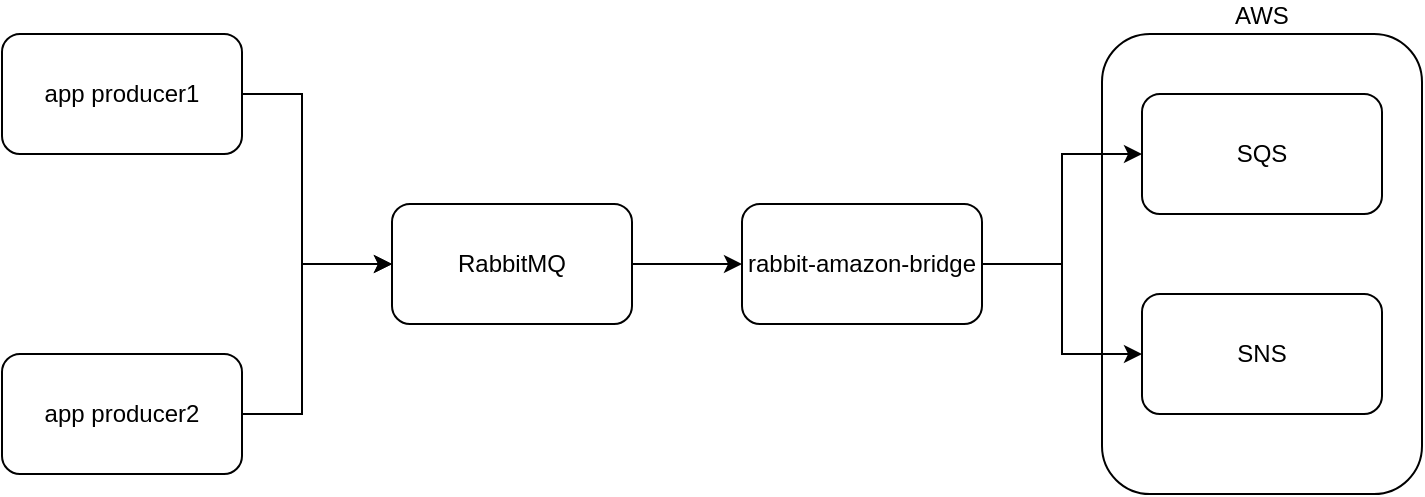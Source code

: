 <mxfile version="26.1.1">
  <diagram name="Page-1" id="wWkeevjtEg5B6w5j0O6d">
    <mxGraphModel dx="1581" dy="644" grid="1" gridSize="10" guides="1" tooltips="1" connect="1" arrows="1" fold="1" page="1" pageScale="1" pageWidth="850" pageHeight="1100" math="0" shadow="0">
      <root>
        <mxCell id="0" />
        <mxCell id="1" parent="0" />
        <mxCell id="Yxim3fYtqxKIRT35J9P7-1" style="edgeStyle=orthogonalEdgeStyle;rounded=0;orthogonalLoop=1;jettySize=auto;html=1;" parent="1" source="Yxim3fYtqxKIRT35J9P7-2" target="Yxim3fYtqxKIRT35J9P7-6" edge="1">
          <mxGeometry relative="1" as="geometry">
            <Array as="points">
              <mxPoint x="260" y="180" />
              <mxPoint x="260" y="265" />
            </Array>
          </mxGeometry>
        </mxCell>
        <mxCell id="Yxim3fYtqxKIRT35J9P7-2" value="app producer1" style="rounded=1;whiteSpace=wrap;html=1;" parent="1" vertex="1">
          <mxGeometry x="110" y="150" width="120" height="60" as="geometry" />
        </mxCell>
        <mxCell id="Yxim3fYtqxKIRT35J9P7-3" style="edgeStyle=orthogonalEdgeStyle;rounded=0;orthogonalLoop=1;jettySize=auto;html=1;" parent="1" source="Yxim3fYtqxKIRT35J9P7-4" target="Yxim3fYtqxKIRT35J9P7-6" edge="1">
          <mxGeometry relative="1" as="geometry">
            <Array as="points">
              <mxPoint x="260" y="340" />
              <mxPoint x="260" y="265" />
            </Array>
          </mxGeometry>
        </mxCell>
        <mxCell id="Yxim3fYtqxKIRT35J9P7-4" value="app producer2" style="rounded=1;whiteSpace=wrap;html=1;" parent="1" vertex="1">
          <mxGeometry x="110" y="310" width="120" height="60" as="geometry" />
        </mxCell>
        <mxCell id="Yxim3fYtqxKIRT35J9P7-5" style="edgeStyle=orthogonalEdgeStyle;rounded=0;orthogonalLoop=1;jettySize=auto;html=1;" parent="1" source="Yxim3fYtqxKIRT35J9P7-6" target="Yxim3fYtqxKIRT35J9P7-7" edge="1">
          <mxGeometry relative="1" as="geometry" />
        </mxCell>
        <mxCell id="Yxim3fYtqxKIRT35J9P7-6" value="RabbitMQ" style="rounded=1;whiteSpace=wrap;html=1;" parent="1" vertex="1">
          <mxGeometry x="305" y="235" width="120" height="60" as="geometry" />
        </mxCell>
        <mxCell id="Yxim3fYtqxKIRT35J9P7-7" value="rabbit-amazon-bridge" style="rounded=1;whiteSpace=wrap;html=1;" parent="1" vertex="1">
          <mxGeometry x="480" y="235" width="120" height="60" as="geometry" />
        </mxCell>
        <mxCell id="Yxim3fYtqxKIRT35J9P7-8" value="AWS" style="rounded=1;whiteSpace=wrap;html=1;labelPosition=center;verticalLabelPosition=top;align=center;verticalAlign=bottom;" parent="1" vertex="1">
          <mxGeometry x="660" y="150" width="160" height="230" as="geometry" />
        </mxCell>
        <mxCell id="Yxim3fYtqxKIRT35J9P7-9" value="SQS" style="rounded=1;whiteSpace=wrap;html=1;" parent="1" vertex="1">
          <mxGeometry x="680" y="180" width="120" height="60" as="geometry" />
        </mxCell>
        <mxCell id="Yxim3fYtqxKIRT35J9P7-10" value="SNS" style="rounded=1;whiteSpace=wrap;html=1;" parent="1" vertex="1">
          <mxGeometry x="680" y="280" width="120" height="60" as="geometry" />
        </mxCell>
        <mxCell id="Yxim3fYtqxKIRT35J9P7-11" style="edgeStyle=orthogonalEdgeStyle;rounded=0;orthogonalLoop=1;jettySize=auto;html=1;" parent="1" source="Yxim3fYtqxKIRT35J9P7-7" target="Yxim3fYtqxKIRT35J9P7-10" edge="1">
          <mxGeometry relative="1" as="geometry" />
        </mxCell>
        <mxCell id="Yxim3fYtqxKIRT35J9P7-12" style="edgeStyle=orthogonalEdgeStyle;rounded=0;orthogonalLoop=1;jettySize=auto;html=1;" parent="1" source="Yxim3fYtqxKIRT35J9P7-7" target="Yxim3fYtqxKIRT35J9P7-9" edge="1">
          <mxGeometry relative="1" as="geometry" />
        </mxCell>
      </root>
    </mxGraphModel>
  </diagram>
</mxfile>
